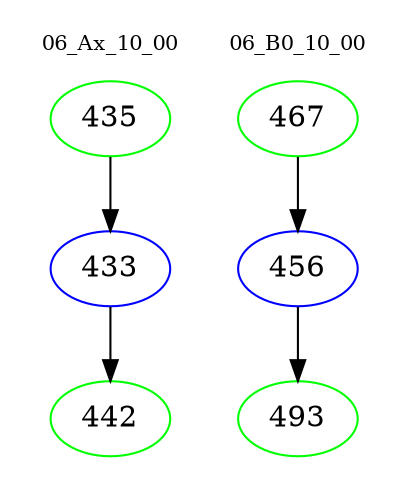 digraph{
subgraph cluster_0 {
color = white
label = "06_Ax_10_00";
fontsize=10;
T0_435 [label="435", color="green"]
T0_435 -> T0_433 [color="black"]
T0_433 [label="433", color="blue"]
T0_433 -> T0_442 [color="black"]
T0_442 [label="442", color="green"]
}
subgraph cluster_1 {
color = white
label = "06_B0_10_00";
fontsize=10;
T1_467 [label="467", color="green"]
T1_467 -> T1_456 [color="black"]
T1_456 [label="456", color="blue"]
T1_456 -> T1_493 [color="black"]
T1_493 [label="493", color="green"]
}
}
